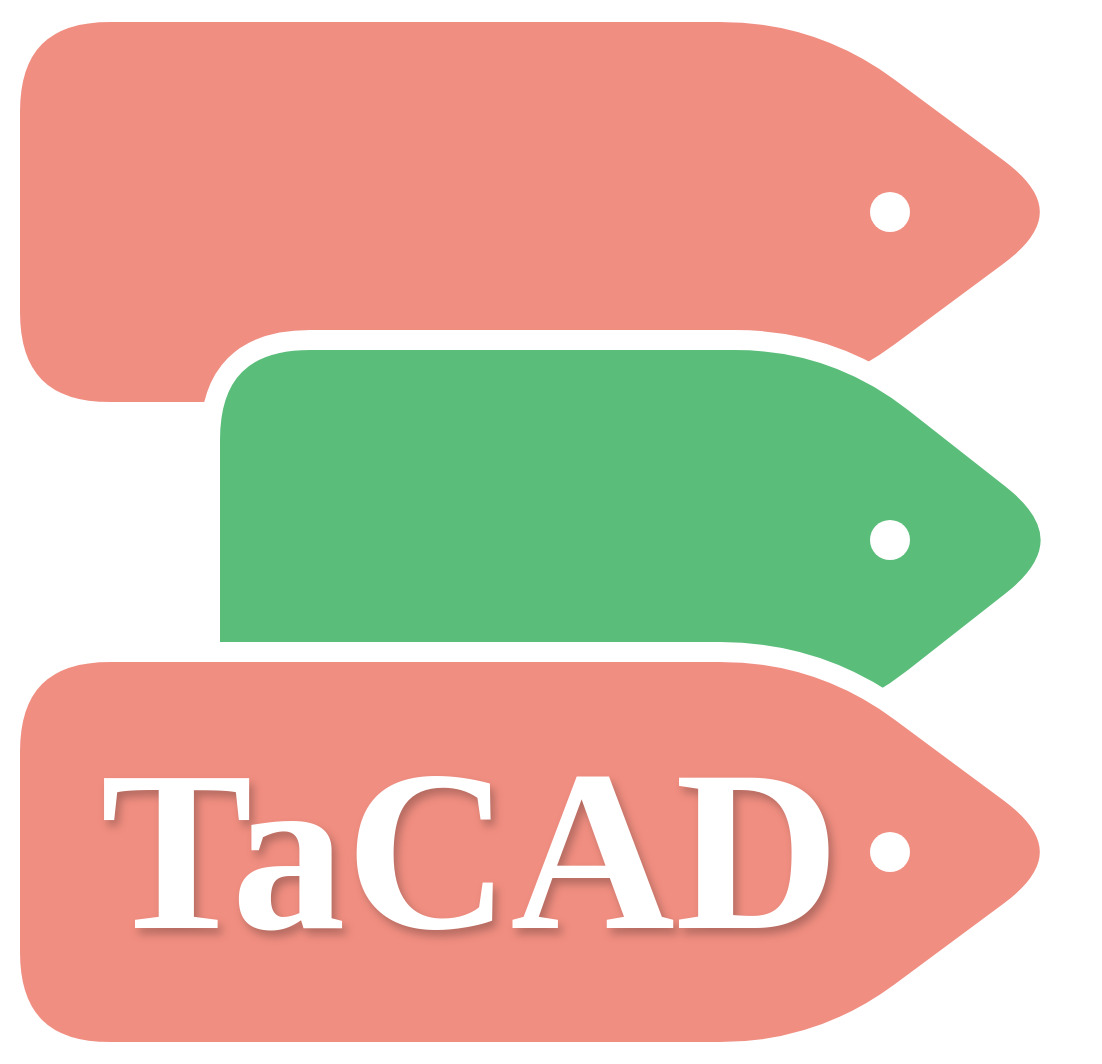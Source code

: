 <mxfile version="28.0.6" pages="2">
  <diagram name="第 1 页" id="Bli32nfOZfzYEt0H3vuR">
    <mxGraphModel dx="4074" dy="2426" grid="1" gridSize="10" guides="1" tooltips="1" connect="1" arrows="1" fold="1" page="1" pageScale="1" pageWidth="827" pageHeight="1169" math="0" shadow="0">
      <root>
        <mxCell id="0" />
        <mxCell id="1" parent="0" />
        <mxCell id="XHSCLjCGjgacgwTUqrd7-32" value="" style="verticalLabelPosition=bottom;verticalAlign=top;html=1;shape=offPageConnector;rounded=1;size=0.25;direction=north;fillColor=#F08E81;strokeColor=#FFFFFF;strokeWidth=10;shadow=0;labelBackgroundColor=none;fontColor=#1A1A1A;container=0;arcSize=100;" parent="1" vertex="1">
          <mxGeometry x="160" y="320" width="540" height="200" as="geometry" />
        </mxCell>
        <mxCell id="XHSCLjCGjgacgwTUqrd7-39" value="" style="verticalLabelPosition=bottom;verticalAlign=top;html=1;shape=offPageConnector;rounded=1;size=0.29;direction=north;fillColor=light-dark(#5ABD7A,#5ABD7A);strokeColor=#FFFFFF;strokeWidth=10;shadow=0;labelBackgroundColor=none;fontColor=#1A1A1A;container=0;arcSize=100;" parent="1" vertex="1">
          <mxGeometry x="260" y="484" width="440" height="200" as="geometry" />
        </mxCell>
        <mxCell id="XHSCLjCGjgacgwTUqrd7-42" value="" style="verticalLabelPosition=bottom;verticalAlign=top;html=1;shape=offPageConnector;rounded=1;size=0.25;direction=north;fillColor=#F08E81;strokeColor=#FFFFFF;strokeWidth=10;shadow=0;labelBackgroundColor=none;fontColor=#1A1A1A;container=0;arcSize=100;" parent="1" vertex="1">
          <mxGeometry x="160" y="640" width="540" height="200" as="geometry" />
        </mxCell>
        <mxCell id="XHSCLjCGjgacgwTUqrd7-44" value="&lt;font face=&quot;Lucida Console&quot;&gt;&lt;span&gt;TaCAD&lt;/span&gt;&lt;/font&gt;" style="text;html=1;align=center;verticalAlign=middle;whiteSpace=wrap;rounded=0;fontFamily=Lucida Console;fontSize=114;fontColor=#FFFFFF;fontStyle=1;textShadow=1;container=0;" parent="1" vertex="1">
          <mxGeometry x="350" y="730" width="80" height="20" as="geometry" />
        </mxCell>
        <mxCell id="XHSCLjCGjgacgwTUqrd7-36" value="" style="ellipse;whiteSpace=wrap;html=1;aspect=fixed;rounded=1;labelBackgroundColor=none;strokeColor=none;container=0;" parent="1" vertex="1">
          <mxGeometry x="590" y="410" width="20" height="20" as="geometry" />
        </mxCell>
        <mxCell id="XHSCLjCGjgacgwTUqrd7-40" value="" style="ellipse;whiteSpace=wrap;html=1;aspect=fixed;rounded=1;labelBackgroundColor=none;strokeColor=none;container=0;" parent="1" vertex="1">
          <mxGeometry x="590" y="574" width="20" height="20" as="geometry" />
        </mxCell>
        <mxCell id="XHSCLjCGjgacgwTUqrd7-43" value="" style="ellipse;whiteSpace=wrap;html=1;aspect=fixed;rounded=1;labelBackgroundColor=none;strokeColor=none;container=0;" parent="1" vertex="1">
          <mxGeometry x="590" y="730" width="20" height="20" as="geometry" />
        </mxCell>
      </root>
    </mxGraphModel>
  </diagram>
  <diagram name="第 1 页 的副本" id="00rCeLWUxWqy0CCusFaM">
    <mxGraphModel dx="5260" dy="4027" grid="1" gridSize="10" guides="1" tooltips="1" connect="1" arrows="1" fold="1" page="1" pageScale="1" pageWidth="827" pageHeight="1169" math="0" shadow="0">
      <root>
        <mxCell id="fsqFhGsnQhFKVYwz_m7O-0" />
        <mxCell id="fsqFhGsnQhFKVYwz_m7O-1" parent="fsqFhGsnQhFKVYwz_m7O-0" />
        <mxCell id="pLxdXcJ18LHi_7DZ-UVz-0" value="" style="rounded=1;whiteSpace=wrap;html=1;fillColor=none;strokeColor=none;" vertex="1" parent="fsqFhGsnQhFKVYwz_m7O-1">
          <mxGeometry x="-330" y="219" width="3250" height="701" as="geometry" />
        </mxCell>
        <mxCell id="fsqFhGsnQhFKVYwz_m7O-2" value="" style="verticalLabelPosition=bottom;verticalAlign=top;html=1;shape=offPageConnector;rounded=1;size=0.25;direction=north;fillColor=#F08E81;strokeColor=#FFFFFF;strokeWidth=10;shadow=0;labelBackgroundColor=none;fontColor=#1A1A1A;container=0;arcSize=100;" parent="fsqFhGsnQhFKVYwz_m7O-1" vertex="1">
          <mxGeometry x="160" y="320" width="540" height="200" as="geometry" />
        </mxCell>
        <mxCell id="fsqFhGsnQhFKVYwz_m7O-3" value="" style="verticalLabelPosition=bottom;verticalAlign=top;html=1;shape=offPageConnector;rounded=1;size=0.29;direction=north;fillColor=light-dark(#5ABD7A,#5ABD7A);strokeColor=#FFFFFF;strokeWidth=10;shadow=0;labelBackgroundColor=none;fontColor=#1A1A1A;container=0;arcSize=100;" parent="fsqFhGsnQhFKVYwz_m7O-1" vertex="1">
          <mxGeometry x="260" y="484" width="440" height="200" as="geometry" />
        </mxCell>
        <mxCell id="fsqFhGsnQhFKVYwz_m7O-4" value="" style="verticalLabelPosition=bottom;verticalAlign=top;html=1;shape=offPageConnector;rounded=1;size=0.25;direction=north;fillColor=#F08E81;strokeColor=#FFFFFF;strokeWidth=10;shadow=0;labelBackgroundColor=none;fontColor=#1A1A1A;container=0;arcSize=100;" parent="fsqFhGsnQhFKVYwz_m7O-1" vertex="1">
          <mxGeometry x="160" y="640" width="540" height="200" as="geometry" />
        </mxCell>
        <mxCell id="fsqFhGsnQhFKVYwz_m7O-5" value="&lt;font style=&quot;font-size: 510px;&quot; face=&quot;Tahoma&quot;&gt;TaCAD&lt;/font&gt;" style="text;html=1;align=center;verticalAlign=middle;whiteSpace=wrap;rounded=0;fontFamily=Lucida Console;fontSize=568;fontColor=#000000;fontStyle=1;textShadow=1;container=0;labelBackgroundColor=none;" parent="fsqFhGsnQhFKVYwz_m7O-1" vertex="1">
          <mxGeometry x="670" y="374" width="1880" height="420" as="geometry" />
        </mxCell>
        <mxCell id="fsqFhGsnQhFKVYwz_m7O-6" value="" style="ellipse;whiteSpace=wrap;html=1;aspect=fixed;rounded=1;labelBackgroundColor=none;strokeColor=none;container=0;" parent="fsqFhGsnQhFKVYwz_m7O-1" vertex="1">
          <mxGeometry x="590" y="410" width="20" height="20" as="geometry" />
        </mxCell>
        <mxCell id="fsqFhGsnQhFKVYwz_m7O-7" value="" style="ellipse;whiteSpace=wrap;html=1;aspect=fixed;rounded=1;labelBackgroundColor=none;strokeColor=none;container=0;" parent="fsqFhGsnQhFKVYwz_m7O-1" vertex="1">
          <mxGeometry x="590" y="574" width="20" height="20" as="geometry" />
        </mxCell>
        <mxCell id="fsqFhGsnQhFKVYwz_m7O-8" value="" style="ellipse;whiteSpace=wrap;html=1;aspect=fixed;rounded=1;labelBackgroundColor=none;strokeColor=none;container=0;" parent="fsqFhGsnQhFKVYwz_m7O-1" vertex="1">
          <mxGeometry x="590" y="730" width="20" height="20" as="geometry" />
        </mxCell>
        <mxCell id="oL_z3HjGglnThMRDB2Jo-0" value="&lt;font style=&quot;font-size: 100px;&quot; face=&quot;Tahoma&quot;&gt;TaCAD&lt;/font&gt;" style="text;html=1;align=center;verticalAlign=middle;whiteSpace=wrap;rounded=0;fontFamily=Lucida Console;fontSize=114;fontColor=#FFFFFF;fontStyle=1;textShadow=1;container=0;" parent="fsqFhGsnQhFKVYwz_m7O-1" vertex="1">
          <mxGeometry x="343" y="736" width="80" height="20" as="geometry" />
        </mxCell>
      </root>
    </mxGraphModel>
  </diagram>
</mxfile>
